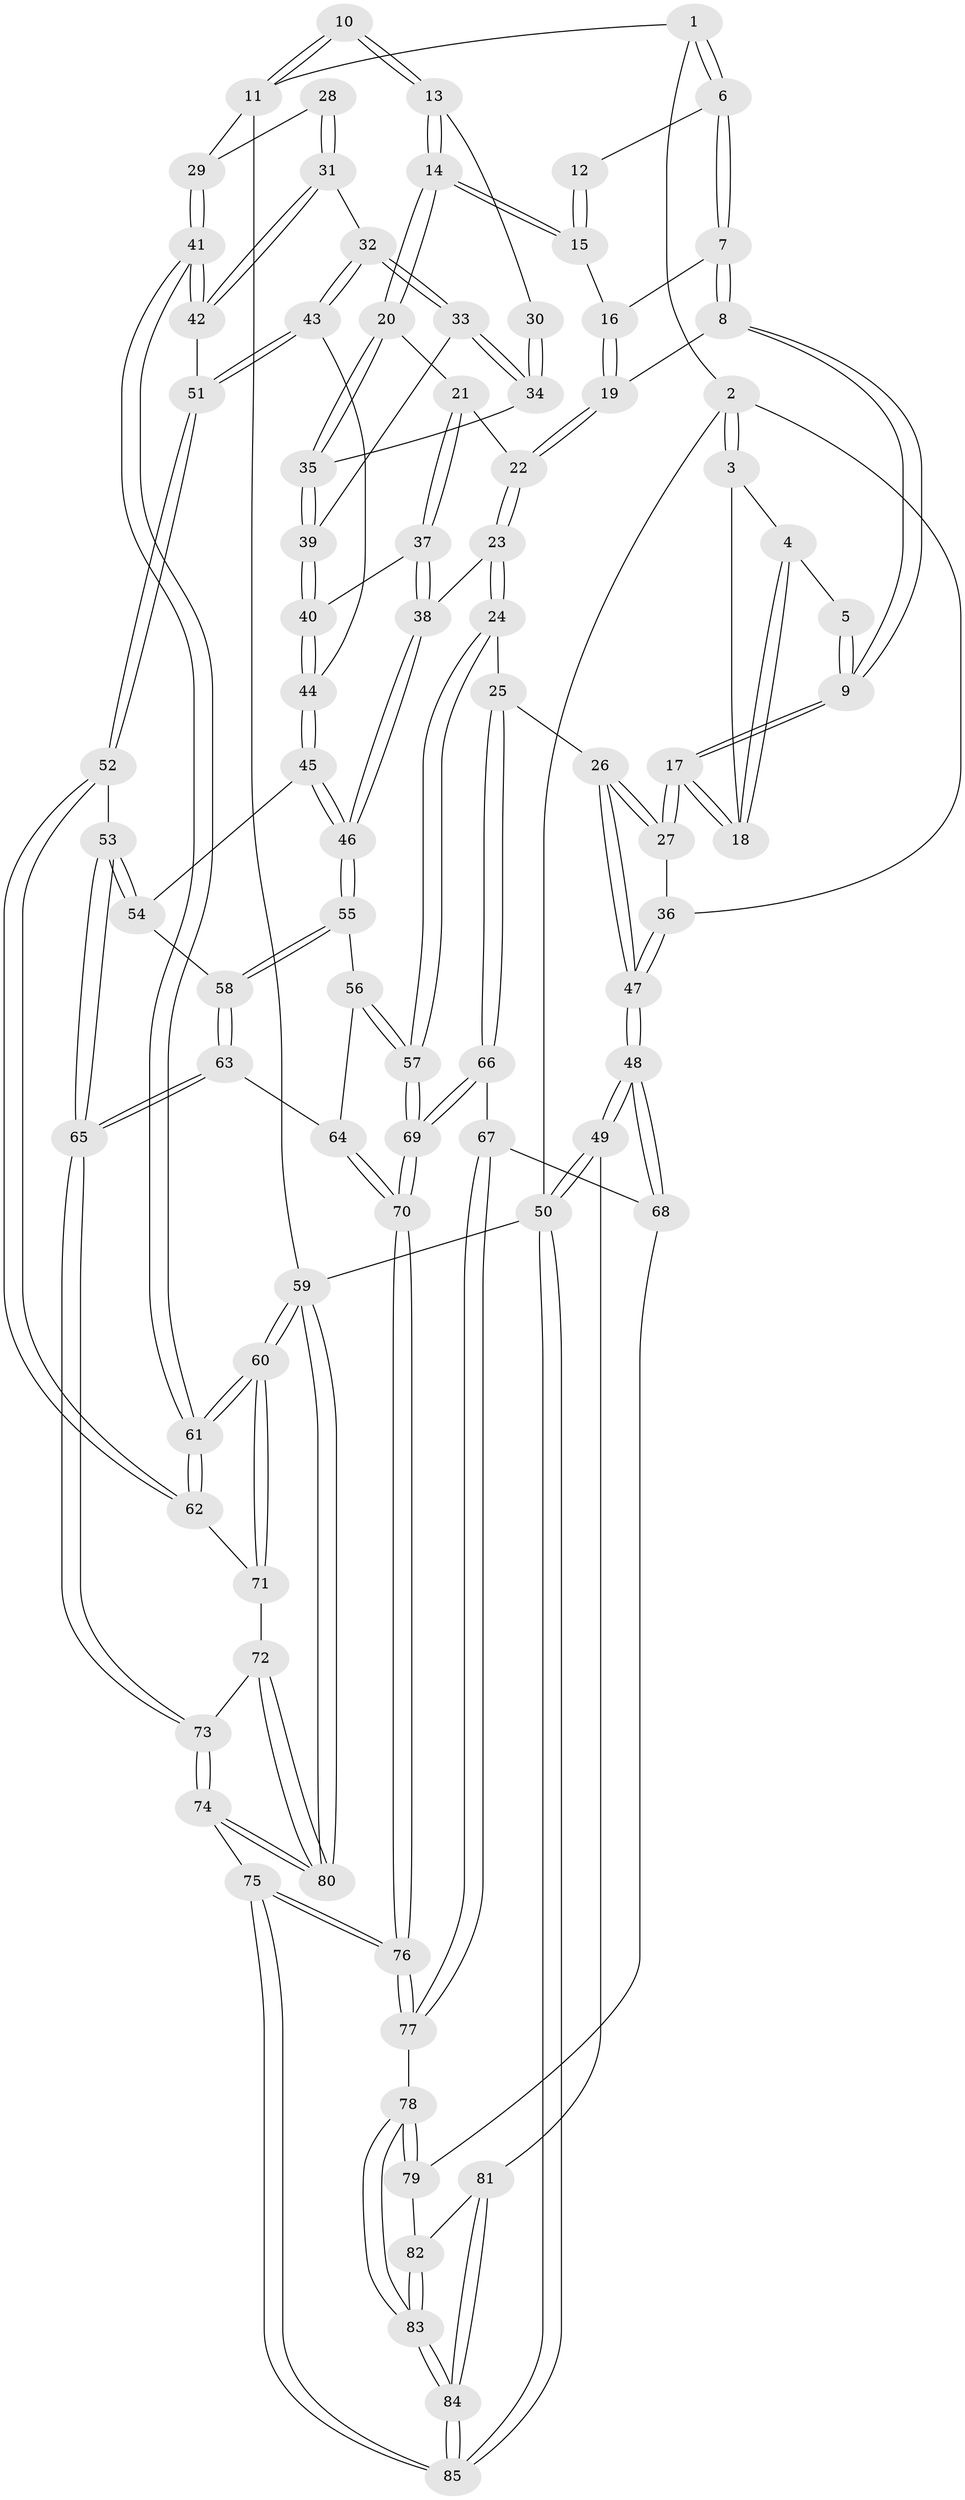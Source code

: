 // coarse degree distribution, {4: 0.3469387755102041, 6: 0.10204081632653061, 3: 0.22448979591836735, 5: 0.30612244897959184, 2: 0.02040816326530612}
// Generated by graph-tools (version 1.1) at 2025/52/02/27/25 19:52:36]
// undirected, 85 vertices, 209 edges
graph export_dot {
graph [start="1"]
  node [color=gray90,style=filled];
  1 [pos="+0.20965995421295414+0"];
  2 [pos="+0+0.21355448996749055"];
  3 [pos="+0+0.18811195761917326"];
  4 [pos="+0.10781628832352996+0.08344756190409866"];
  5 [pos="+0.20722204664615337+0"];
  6 [pos="+0.442144604762139+0"];
  7 [pos="+0.43937272056019777+0"];
  8 [pos="+0.3798402525640632+0.22863199745644294"];
  9 [pos="+0.2789785994629793+0.2622775846983862"];
  10 [pos="+0.920633998654537+0"];
  11 [pos="+1+0"];
  12 [pos="+0.5709740918659642+0"];
  13 [pos="+0.7630416980638098+0.228190178099125"];
  14 [pos="+0.7256221715356308+0.24213913449990299"];
  15 [pos="+0.6442510458338289+0.15163393341044626"];
  16 [pos="+0.5463113734135423+0.1537045756474857"];
  17 [pos="+0.22775546307553132+0.29949193261073515"];
  18 [pos="+0.18451476835031966+0.25623714043426243"];
  19 [pos="+0.4577013959552449+0.2644251089917265"];
  20 [pos="+0.7192177608553925+0.2503911404339627"];
  21 [pos="+0.560462003061686+0.3251352314835023"];
  22 [pos="+0.4907389347077283+0.2954606709916051"];
  23 [pos="+0.37672055646914265+0.4953146278701672"];
  24 [pos="+0.27013074368326806+0.5179915729383071"];
  25 [pos="+0.2348912317305196+0.5026188844270839"];
  26 [pos="+0.19532048613968764+0.45130851618971773"];
  27 [pos="+0.22527436301203202+0.3084196452954663"];
  28 [pos="+0.9454298327127534+0.21036193703952114"];
  29 [pos="+1+0"];
  30 [pos="+0.7645687833182275+0.2287639313364774"];
  31 [pos="+0.9823649091024077+0.434911998713213"];
  32 [pos="+0.9603371524640489+0.42627172346526204"];
  33 [pos="+0.941420564421913+0.4172395135982679"];
  34 [pos="+0.9174813145825886+0.3937025393116033"];
  35 [pos="+0.736485185224351+0.38900594407276384"];
  36 [pos="+0+0.2574360633864953"];
  37 [pos="+0.568640721416554+0.4365387020969078"];
  38 [pos="+0.5274097123137156+0.5187610089574924"];
  39 [pos="+0.7400964617901672+0.45169140735732666"];
  40 [pos="+0.7308130798131817+0.47130614422426487"];
  41 [pos="+1+0.48461631893433055"];
  42 [pos="+0.9831651815011333+0.4354855072781256"];
  43 [pos="+0.754961637428371+0.5269098637467399"];
  44 [pos="+0.7373023335538855+0.5209394997966422"];
  45 [pos="+0.7284766088030513+0.5332051961167403"];
  46 [pos="+0.5484430489939688+0.5644349222623193"];
  47 [pos="+0+0.48646369303843245"];
  48 [pos="+0+0.6666849791167279"];
  49 [pos="+0+0.7860692693618808"];
  50 [pos="+0+1"];
  51 [pos="+0.8514836301028298+0.5736003591980892"];
  52 [pos="+0.8652387824781089+0.6772807016660953"];
  53 [pos="+0.8099241028063868+0.680155271940013"];
  54 [pos="+0.7228476429021592+0.5747693235446131"];
  55 [pos="+0.5492335021758035+0.5863343770552355"];
  56 [pos="+0.5466136175407+0.5936937802677749"];
  57 [pos="+0.40785381758337363+0.7582004951072907"];
  58 [pos="+0.6824665265966557+0.6431991148998777"];
  59 [pos="+1+1"];
  60 [pos="+1+1"];
  61 [pos="+1+0.56121041438194"];
  62 [pos="+0.8814421900962779+0.6902416182957839"];
  63 [pos="+0.6962168855895507+0.7149739682222797"];
  64 [pos="+0.6165744403290158+0.7222425159102122"];
  65 [pos="+0.7066297191556823+0.7228511790804124"];
  66 [pos="+0.14535503884305645+0.7015847662239637"];
  67 [pos="+0.12232721231177897+0.7277442464662328"];
  68 [pos="+0.0846096656329521+0.7362979400318006"];
  69 [pos="+0.40899640035325874+0.7961109598089924"];
  70 [pos="+0.42882058817868984+0.892525054692645"];
  71 [pos="+0.8850891673654095+0.7246676958458534"];
  72 [pos="+0.8435827450348504+0.7888656989133723"];
  73 [pos="+0.722293346397285+0.8266933336050077"];
  74 [pos="+0.6241612617728651+1"];
  75 [pos="+0.4791272376326207+1"];
  76 [pos="+0.4280711262951623+0.9131562505780518"];
  77 [pos="+0.20664973454545293+0.8481049391072711"];
  78 [pos="+0.1181182148869045+0.908768656309737"];
  79 [pos="+0.07300476483361731+0.8405293492511099"];
  80 [pos="+0.9918719323327359+1"];
  81 [pos="+0+0.8637452383013045"];
  82 [pos="+0.009438994606153377+0.8752465327207511"];
  83 [pos="+0.08861568779056384+0.9899992526790002"];
  84 [pos="+0.08493166499977814+1"];
  85 [pos="+0.07298045611552631+1"];
  1 -- 2;
  1 -- 6;
  1 -- 6;
  1 -- 11;
  2 -- 3;
  2 -- 3;
  2 -- 36;
  2 -- 50;
  3 -- 4;
  3 -- 18;
  4 -- 5;
  4 -- 18;
  4 -- 18;
  5 -- 9;
  5 -- 9;
  6 -- 7;
  6 -- 7;
  6 -- 12;
  7 -- 8;
  7 -- 8;
  7 -- 16;
  8 -- 9;
  8 -- 9;
  8 -- 19;
  9 -- 17;
  9 -- 17;
  10 -- 11;
  10 -- 11;
  10 -- 13;
  10 -- 13;
  11 -- 29;
  11 -- 59;
  12 -- 15;
  12 -- 15;
  13 -- 14;
  13 -- 14;
  13 -- 30;
  14 -- 15;
  14 -- 15;
  14 -- 20;
  14 -- 20;
  15 -- 16;
  16 -- 19;
  16 -- 19;
  17 -- 18;
  17 -- 18;
  17 -- 27;
  17 -- 27;
  19 -- 22;
  19 -- 22;
  20 -- 21;
  20 -- 35;
  20 -- 35;
  21 -- 22;
  21 -- 37;
  21 -- 37;
  22 -- 23;
  22 -- 23;
  23 -- 24;
  23 -- 24;
  23 -- 38;
  24 -- 25;
  24 -- 57;
  24 -- 57;
  25 -- 26;
  25 -- 66;
  25 -- 66;
  26 -- 27;
  26 -- 27;
  26 -- 47;
  26 -- 47;
  27 -- 36;
  28 -- 29;
  28 -- 31;
  28 -- 31;
  29 -- 41;
  29 -- 41;
  30 -- 34;
  30 -- 34;
  31 -- 32;
  31 -- 42;
  31 -- 42;
  32 -- 33;
  32 -- 33;
  32 -- 43;
  32 -- 43;
  33 -- 34;
  33 -- 34;
  33 -- 39;
  34 -- 35;
  35 -- 39;
  35 -- 39;
  36 -- 47;
  36 -- 47;
  37 -- 38;
  37 -- 38;
  37 -- 40;
  38 -- 46;
  38 -- 46;
  39 -- 40;
  39 -- 40;
  40 -- 44;
  40 -- 44;
  41 -- 42;
  41 -- 42;
  41 -- 61;
  41 -- 61;
  42 -- 51;
  43 -- 44;
  43 -- 51;
  43 -- 51;
  44 -- 45;
  44 -- 45;
  45 -- 46;
  45 -- 46;
  45 -- 54;
  46 -- 55;
  46 -- 55;
  47 -- 48;
  47 -- 48;
  48 -- 49;
  48 -- 49;
  48 -- 68;
  48 -- 68;
  49 -- 50;
  49 -- 50;
  49 -- 81;
  50 -- 85;
  50 -- 85;
  50 -- 59;
  51 -- 52;
  51 -- 52;
  52 -- 53;
  52 -- 62;
  52 -- 62;
  53 -- 54;
  53 -- 54;
  53 -- 65;
  53 -- 65;
  54 -- 58;
  55 -- 56;
  55 -- 58;
  55 -- 58;
  56 -- 57;
  56 -- 57;
  56 -- 64;
  57 -- 69;
  57 -- 69;
  58 -- 63;
  58 -- 63;
  59 -- 60;
  59 -- 60;
  59 -- 80;
  59 -- 80;
  60 -- 61;
  60 -- 61;
  60 -- 71;
  60 -- 71;
  61 -- 62;
  61 -- 62;
  62 -- 71;
  63 -- 64;
  63 -- 65;
  63 -- 65;
  64 -- 70;
  64 -- 70;
  65 -- 73;
  65 -- 73;
  66 -- 67;
  66 -- 69;
  66 -- 69;
  67 -- 68;
  67 -- 77;
  67 -- 77;
  68 -- 79;
  69 -- 70;
  69 -- 70;
  70 -- 76;
  70 -- 76;
  71 -- 72;
  72 -- 73;
  72 -- 80;
  72 -- 80;
  73 -- 74;
  73 -- 74;
  74 -- 75;
  74 -- 80;
  74 -- 80;
  75 -- 76;
  75 -- 76;
  75 -- 85;
  75 -- 85;
  76 -- 77;
  76 -- 77;
  77 -- 78;
  78 -- 79;
  78 -- 79;
  78 -- 83;
  78 -- 83;
  79 -- 82;
  81 -- 82;
  81 -- 84;
  81 -- 84;
  82 -- 83;
  82 -- 83;
  83 -- 84;
  83 -- 84;
  84 -- 85;
  84 -- 85;
}

